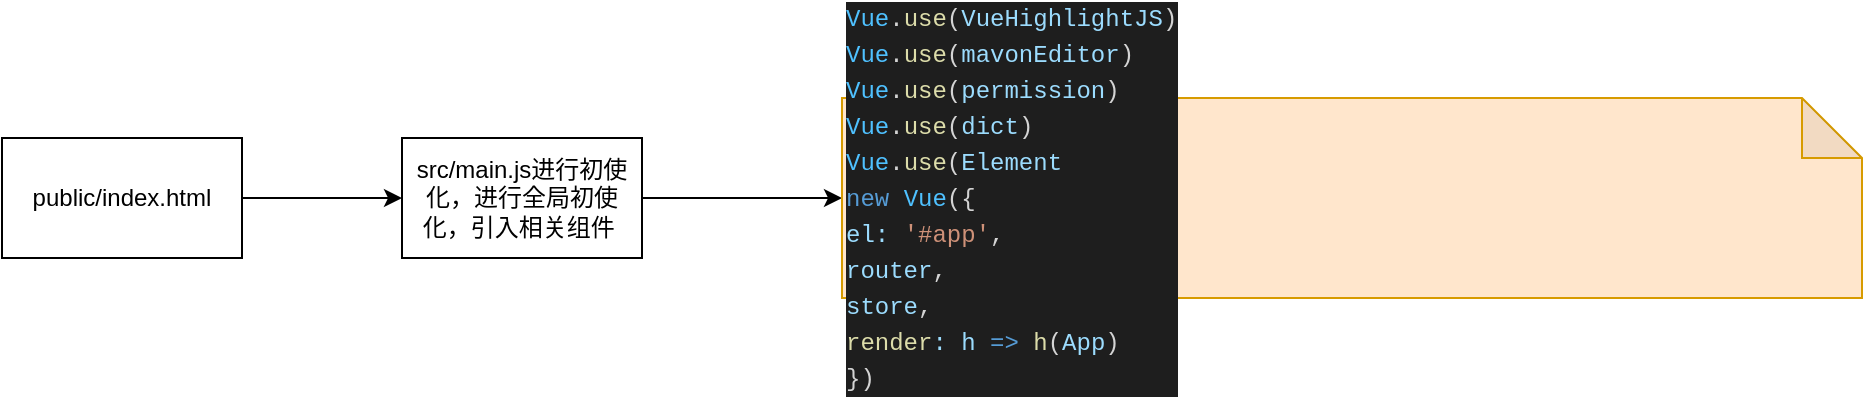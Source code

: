 <mxfile version="13.7.7" type="github"><diagram id="VnSItrHsuKorUP1U3MQR" name="Page-1"><mxGraphModel dx="722" dy="1659" grid="1" gridSize="10" guides="1" tooltips="1" connect="1" arrows="1" fold="1" page="1" pageScale="1" pageWidth="827" pageHeight="1169" math="0" shadow="0"><root><mxCell id="0"/><mxCell id="1" parent="0"/><mxCell id="pmq0LCw06K3g_flLyhWZ-3" value="" style="edgeStyle=orthogonalEdgeStyle;rounded=0;orthogonalLoop=1;jettySize=auto;html=1;" edge="1" parent="1" source="pmq0LCw06K3g_flLyhWZ-1" target="pmq0LCw06K3g_flLyhWZ-2"><mxGeometry relative="1" as="geometry"/></mxCell><mxCell id="pmq0LCw06K3g_flLyhWZ-1" value="public/index.html" style="rounded=0;whiteSpace=wrap;html=1;" vertex="1" parent="1"><mxGeometry x="60" y="40" width="120" height="60" as="geometry"/></mxCell><mxCell id="pmq0LCw06K3g_flLyhWZ-5" value="" style="edgeStyle=orthogonalEdgeStyle;rounded=0;orthogonalLoop=1;jettySize=auto;html=1;" edge="1" parent="1" source="pmq0LCw06K3g_flLyhWZ-2" target="pmq0LCw06K3g_flLyhWZ-4"><mxGeometry relative="1" as="geometry"/></mxCell><mxCell id="pmq0LCw06K3g_flLyhWZ-2" value="src/main.js进行初使化，进行全局初使化，引入相关组件&amp;nbsp;" style="rounded=0;whiteSpace=wrap;html=1;" vertex="1" parent="1"><mxGeometry x="260" y="40" width="120" height="60" as="geometry"/></mxCell><mxCell id="pmq0LCw06K3g_flLyhWZ-4" value="&lt;div style=&quot;color: rgb(212 , 212 , 212) ; background-color: rgb(30 , 30 , 30) ; font-family: &amp;#34;menlo&amp;#34; , &amp;#34;monaco&amp;#34; , &amp;#34;courier new&amp;#34; , monospace ; line-height: 18px&quot;&gt;&lt;div&gt;&lt;span style=&quot;color: #4fc1ff&quot;&gt;Vue&lt;/span&gt;.&lt;span style=&quot;color: #dcdcaa&quot;&gt;use&lt;/span&gt;(&lt;span style=&quot;color: #9cdcfe&quot;&gt;VueHighlightJS&lt;/span&gt;)&lt;/div&gt;&lt;div&gt;&lt;span style=&quot;color: #4fc1ff&quot;&gt;Vue&lt;/span&gt;.&lt;span style=&quot;color: #dcdcaa&quot;&gt;use&lt;/span&gt;(&lt;span style=&quot;color: #9cdcfe&quot;&gt;mavonEditor&lt;/span&gt;)&lt;/div&gt;&lt;div&gt;&lt;span style=&quot;color: #4fc1ff&quot;&gt;Vue&lt;/span&gt;.&lt;span style=&quot;color: #dcdcaa&quot;&gt;use&lt;/span&gt;(&lt;span style=&quot;color: #9cdcfe&quot;&gt;permission&lt;/span&gt;)&lt;/div&gt;&lt;div&gt;&lt;span style=&quot;color: #4fc1ff&quot;&gt;Vue&lt;/span&gt;.&lt;span style=&quot;color: #dcdcaa&quot;&gt;use&lt;/span&gt;(&lt;span style=&quot;color: #9cdcfe&quot;&gt;dict&lt;/span&gt;)&lt;/div&gt;&lt;div&gt;&lt;span style=&quot;color: #4fc1ff&quot;&gt;Vue&lt;/span&gt;.&lt;span style=&quot;color: #dcdcaa&quot;&gt;use&lt;/span&gt;(&lt;span style=&quot;color: #9cdcfe&quot;&gt;Element&lt;/span&gt;&lt;/div&gt;&lt;div&gt;&lt;span style=&quot;color: rgb(86 , 156 , 214)&quot;&gt;new&lt;/span&gt; &lt;span style=&quot;color: rgb(79 , 193 , 255)&quot;&gt;Vue&lt;/span&gt;({&lt;br&gt;&lt;/div&gt;&lt;div&gt;  &lt;span style=&quot;color: #9cdcfe&quot;&gt;el&lt;/span&gt;&lt;span style=&quot;color: #9cdcfe&quot;&gt;:&lt;/span&gt; &lt;span style=&quot;color: #ce9178&quot;&gt;'#app'&lt;/span&gt;,&lt;/div&gt;&lt;div&gt;  &lt;span style=&quot;color: #9cdcfe&quot;&gt;router&lt;/span&gt;,&lt;/div&gt;&lt;div&gt;  &lt;span style=&quot;color: #9cdcfe&quot;&gt;store&lt;/span&gt;,&lt;/div&gt;&lt;div&gt;  &lt;span style=&quot;color: #dcdcaa&quot;&gt;render&lt;/span&gt;&lt;span style=&quot;color: #9cdcfe&quot;&gt;:&lt;/span&gt; &lt;span style=&quot;color: #9cdcfe&quot;&gt;h&lt;/span&gt; &lt;span style=&quot;color: #569cd6&quot;&gt;=&amp;gt;&lt;/span&gt; &lt;span style=&quot;color: #dcdcaa&quot;&gt;h&lt;/span&gt;(&lt;span style=&quot;color: #9cdcfe&quot;&gt;App&lt;/span&gt;)&lt;/div&gt;&lt;div&gt;})&lt;/div&gt;&lt;/div&gt;" style="shape=note;whiteSpace=wrap;html=1;backgroundOutline=1;darkOpacity=0.05;rounded=0;align=left;fillColor=#ffe6cc;strokeColor=#d79b00;" vertex="1" parent="1"><mxGeometry x="480" y="20" width="510" height="100" as="geometry"/></mxCell></root></mxGraphModel></diagram></mxfile>